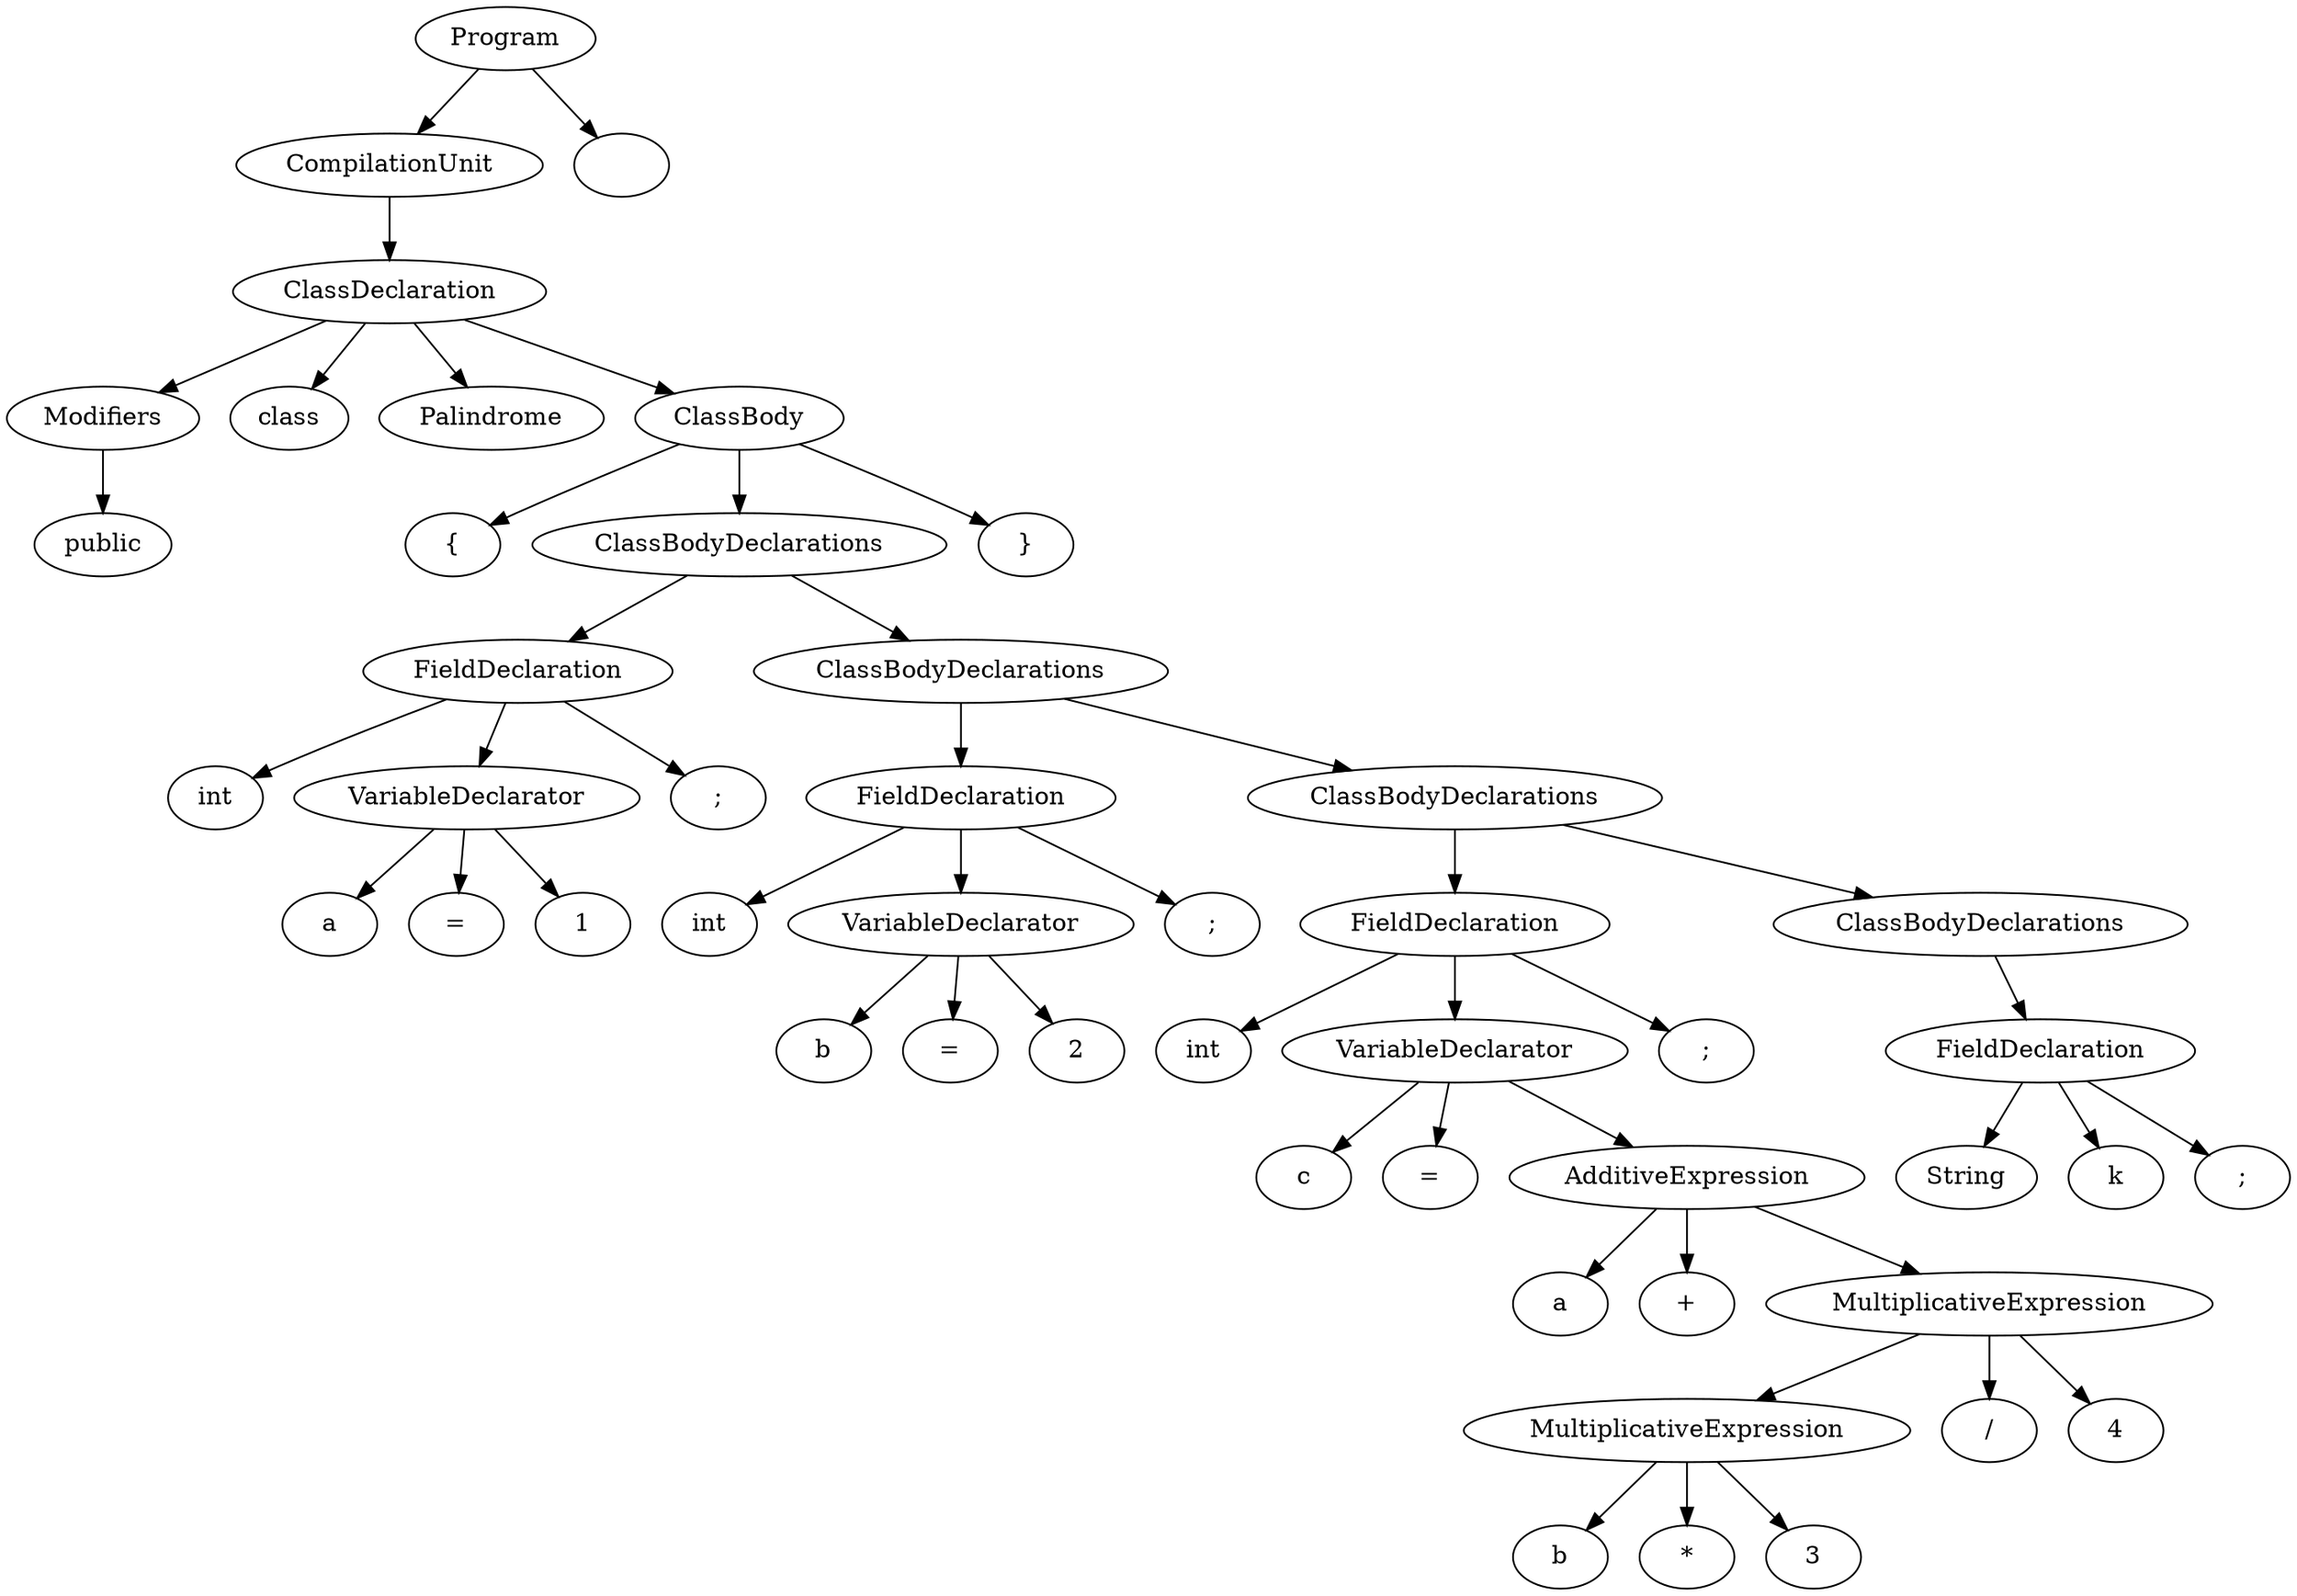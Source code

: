 digraph G {
n1 [label="public"]
n2 [label="Modifiers"]
n2->n1;
n3 [label="class"]
n4 [label="Palindrome"]
n5 [label="{"]
n6 [label="int"]
n7 [label="a"]
n8 [label="="]
n9 [label="1"]
n10 [label="VariableDeclarator"]
n10->n9;
n10->n8;
n10->n7;
n11 [label=";"]
n12 [label="FieldDeclaration"]
n12->n11;
n12->n10;
n12->n6;
n13 [label="int"]
n14 [label="b"]
n15 [label="="]
n16 [label="2"]
n17 [label="VariableDeclarator"]
n17->n16;
n17->n15;
n17->n14;
n18 [label=";"]
n19 [label="FieldDeclaration"]
n19->n18;
n19->n17;
n19->n13;
n20 [label="int"]
n21 [label="c"]
n22 [label="="]
n23 [label="a"]
n24 [label="+"]
n25 [label="b"]
n26 [label="*"]
n27 [label="3"]
n28 [label="MultiplicativeExpression"]
n28->n27;
n28->n26;
n28->n25;
n29 [label="/"]
n30 [label="4"]
n31 [label="MultiplicativeExpression"]
n31->n30;
n31->n29;
n31->n28;
n32 [label="AdditiveExpression"]
n32->n31;
n32->n24;
n32->n23;
n33 [label="VariableDeclarator"]
n33->n32;
n33->n22;
n33->n21;
n34 [label=";"]
n35 [label="FieldDeclaration"]
n35->n34;
n35->n33;
n35->n20;
n36 [label="String"]
n37 [label="k"]
n38 [label=";"]
n39 [label="FieldDeclaration"]
n39->n38;
n39->n37;
n39->n36;
n40 [label="ClassBodyDeclarations"]
n40->n39;
n41 [label="ClassBodyDeclarations"]
n41->n40;
n41->n35;
n42 [label="ClassBodyDeclarations"]
n42->n41;
n42->n19;
n43 [label="ClassBodyDeclarations"]
n43->n42;
n43->n12;
n44 [label="}"]
n45 [label="ClassBody"]
n45->n44;
n45->n43;
n45->n5;
n46 [label="ClassDeclaration"]
n46->n45;
n46->n4;
n46->n3;
n46->n2;
n47 [label="CompilationUnit"]
n47->n46;
n48 [label="Program"]
n48->n49;
n48->n47;
n49 [label=""]
}
